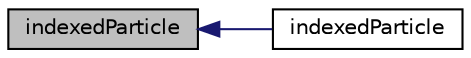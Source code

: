digraph "indexedParticle"
{
  bgcolor="transparent";
  edge [fontname="Helvetica",fontsize="10",labelfontname="Helvetica",labelfontsize="10"];
  node [fontname="Helvetica",fontsize="10",shape=record];
  rankdir="LR";
  Node1 [label="indexedParticle",height=0.2,width=0.4,color="black", fillcolor="grey75", style="filled" fontcolor="black"];
  Node1 -> Node2 [dir="back",color="midnightblue",fontsize="10",style="solid",fontname="Helvetica"];
  Node2 [label="indexedParticle",height=0.2,width=0.4,color="black",URL="$classFoam_1_1indexedParticle.html#ad896b11adc56baa70c286d1929dff6d3",tooltip="Construct as a copy. "];
}
